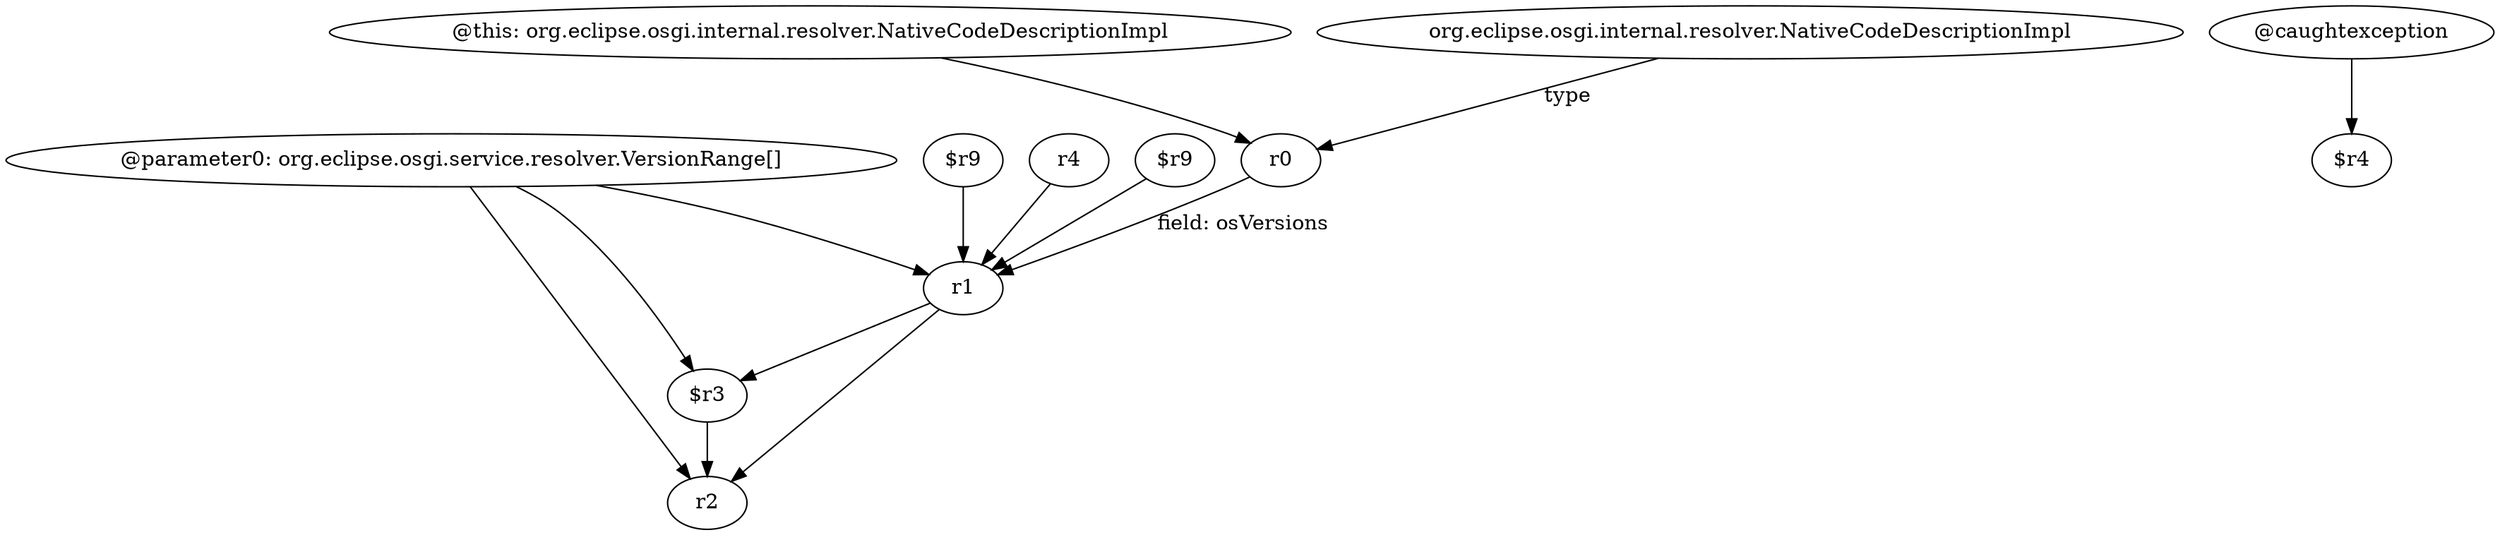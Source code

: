 digraph g {
0[label="@parameter0: org.eclipse.osgi.service.resolver.VersionRange[]"]
1[label="r2"]
0->1[label=""]
2[label="r1"]
0->2[label=""]
3[label="@this: org.eclipse.osgi.internal.resolver.NativeCodeDescriptionImpl"]
4[label="r0"]
3->4[label=""]
5[label="$r9"]
5->2[label=""]
6[label="@caughtexception"]
7[label="$r4"]
6->7[label=""]
8[label="$r3"]
0->8[label=""]
2->8[label=""]
9[label="r4"]
9->2[label=""]
4->2[label="field: osVersions"]
2->1[label=""]
10[label="$r9"]
10->2[label=""]
8->1[label=""]
11[label="org.eclipse.osgi.internal.resolver.NativeCodeDescriptionImpl"]
11->4[label="type"]
}